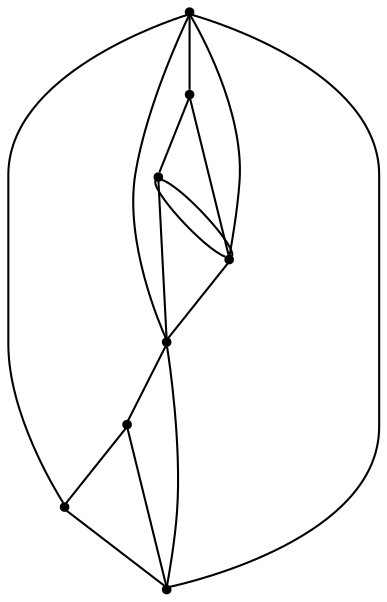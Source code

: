 graph {
  node [shape=point,comment="{\"directed\":false,\"doi\":\"10.1007/978-3-642-36763-2_34\",\"figure\":\"4 (6)\"}"]

  v0 [pos="1459.310395747989,711.8147379623579"]
  v1 [pos="1412.9489038108145,711.7198954268365"]
  v2 [pos="1389.6769367065874,711.661393829331"]
  v3 [pos="1505.7157247295968,711.6280733542301"]
  v4 [pos="1552.5599649608705,711.6280733542301"]
  v5 [pos="1540.409532378245,781.1989679665086"]
  v6 [pos="1482.4323370891207,839.1355799352932"]
  v7 [pos="1401.269671737724,758.0180278983935"]

  v7 -- v2 [id="-2",pos="1401.269671737724,758.0180278983935 1389.4266392714658,770.0378487871875 1389.4266392714658,770.0378487871875 1389.4266392714658,770.0378487871875 1389.4266392714658,770.0378487871875 1389.4266392714658,770.0378487871875 1389.4266392714658,770.0378487871875 1389.6769367065874,711.661393829331 1389.6769367065874,711.661393829331 1389.6769367065874,711.661393829331"]
  v2 -- v7 [id="-3",pos="1389.6769367065874,711.661393829331 1401.269671737724,758.0180278983935 1401.269671737724,758.0180278983935 1401.269671737724,758.0180278983935"]
  v6 -- v2 [id="-7",pos="1482.4323370891207,839.1355799352932 1389.6602671773546,839.2991618478835 1389.6602671773546,839.2991618478835 1389.6602671773546,839.2991618478835 1389.6769367065874,711.661393829331 1389.6769367065874,711.661393829331 1389.6769367065874,711.661393829331"]
  v6 -- v4 [id="-8",pos="1482.4323370891207,839.1355799352932 1554.0953749387743,839.2991618478835 1554.0953749387743,839.2991618478835 1554.0953749387743,839.2991618478835 1552.5599649608705,711.6280733542301 1552.5599649608705,711.6280733542301 1552.5599649608705,711.6280733542301"]
  v1 -- v2 [id="-10",pos="1412.9489038108145,711.7198954268365 1389.6769367065874,711.661393829331 1389.6769367065874,711.661393829331 1389.6769367065874,711.661393829331"]
  v0 -- v1 [id="-12",pos="1459.310395747989,711.8147379623579 1412.9489038108145,711.7198954268365 1412.9489038108145,711.7198954268365 1412.9489038108145,711.7198954268365"]
  v3 -- v0 [id="-15",pos="1505.7157247295968,711.6280733542301 1459.310395747989,711.8147379623579 1459.310395747989,711.8147379623579 1459.310395747989,711.8147379623579"]
  v4 -- v3 [id="-16",pos="1552.5599649608705,711.6280733542301 1505.7157247295968,711.6280733542301 1505.7157247295968,711.6280733542301 1505.7157247295968,711.6280733542301"]
  v4 -- v5 [id="-17",pos="1552.5599649608705,711.6280733542301 1552.5608875111527,769.0459923546964 1552.5608875111527,769.0459923546964 1552.5608875111527,769.0459923546964 1540.409532378245,781.1989679665086 1540.409532378245,781.1989679665086 1540.409532378245,781.1989679665086"]
  v5 -- v0 [id="-27",pos="1540.409532378245,781.1989679665086 1459.310395747989,711.8147379623579 1459.310395747989,711.8147379623579 1459.310395747989,711.8147379623579"]
  v7 -- v6 [id="-35",pos="1401.269671737724,758.0180278983935 1482.4323370891207,839.1355799352932 1482.4323370891207,839.1355799352932 1482.4323370891207,839.1355799352932"]
  v7 -- v0 [id="-37",pos="1401.269671737724,758.0180278983935 1459.310395747989,711.8147379623579 1459.310395747989,711.8147379623579 1459.310395747989,711.8147379623579"]
  v3 -- v5 [id="-44",pos="1505.7157247295968,711.6280733542301 1540.409532378245,781.1989679665086 1540.409532378245,781.1989679665086 1540.409532378245,781.1989679665086"]
  v6 -- v5 [id="-47",pos="1482.4323370891207,839.1355799352932 1540.409532378245,781.1989679665086 1540.409532378245,781.1989679665086 1540.409532378245,781.1989679665086"]
  v1 -- v7 [id="-51",pos="1412.9489038108145,711.7198954268365 1401.269671737724,758.0180278983935 1401.269671737724,758.0180278983935 1401.269671737724,758.0180278983935"]
  v0 -- v6 [id="-58",pos="1459.310395747989,711.8147379623579 1482.4323370891207,839.1355799352932 1482.4323370891207,839.1355799352932 1482.4323370891207,839.1355799352932"]
}